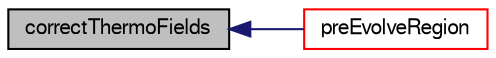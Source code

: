 digraph "correctThermoFields"
{
  bgcolor="transparent";
  edge [fontname="FreeSans",fontsize="10",labelfontname="FreeSans",labelfontsize="10"];
  node [fontname="FreeSans",fontsize="10",shape=record];
  rankdir="LR";
  Node1 [label="correctThermoFields",height=0.2,width=0.4,color="black", fillcolor="grey75", style="filled" fontcolor="black"];
  Node1 -> Node2 [dir="back",color="midnightblue",fontsize="10",style="solid",fontname="FreeSans"];
  Node2 [label="preEvolveRegion",height=0.2,width=0.4,color="red",URL="$a01200.html#a97f68fddfa332c08747b539aa08b04f0",tooltip="Pre-evolve film hook. "];
}
